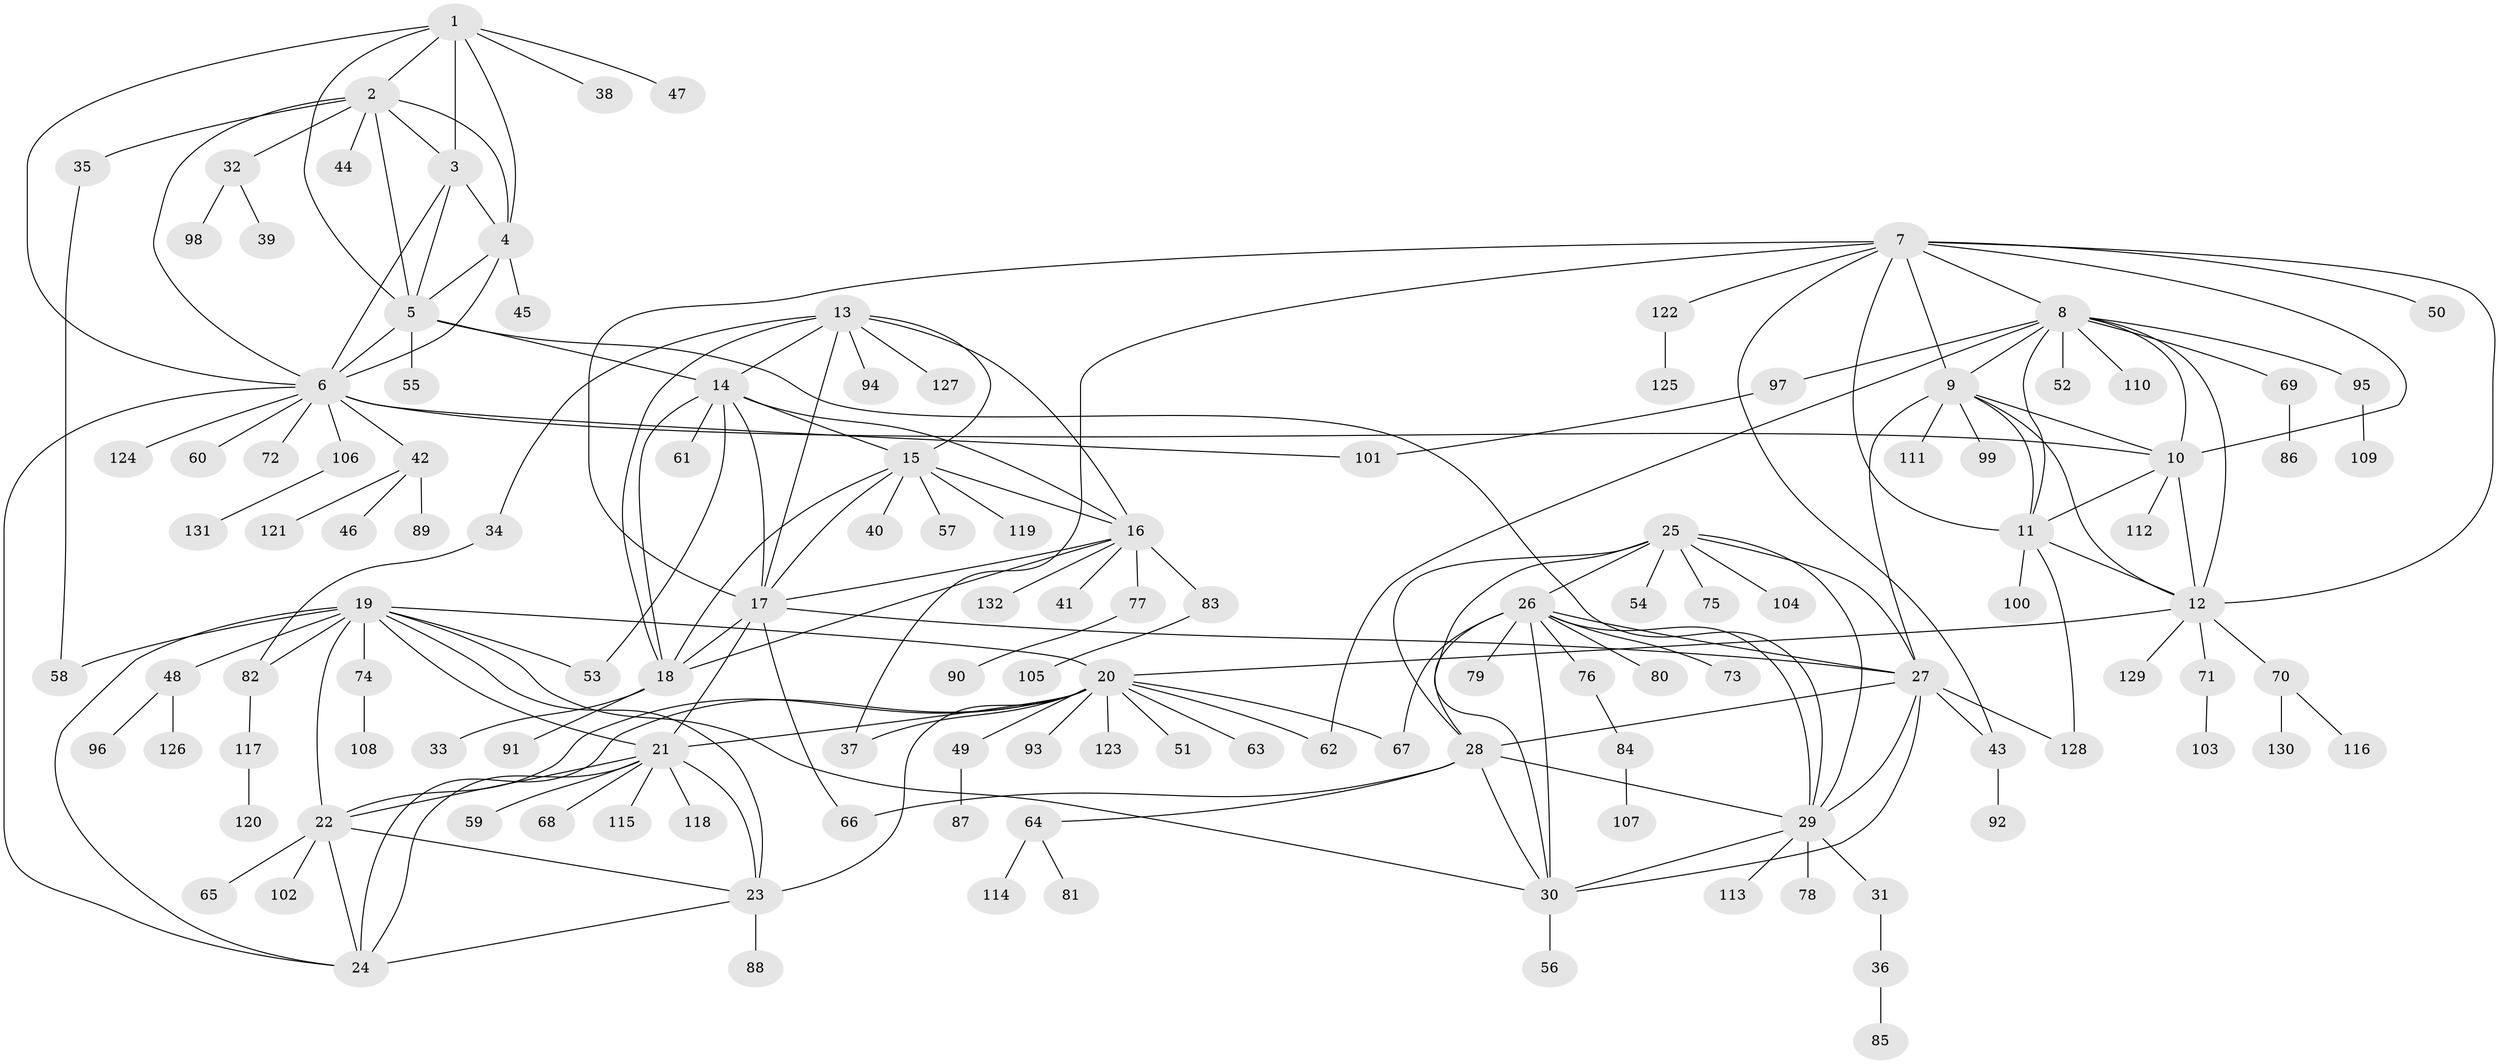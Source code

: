 // Generated by graph-tools (version 1.1) at 2025/26/03/09/25 03:26:37]
// undirected, 132 vertices, 197 edges
graph export_dot {
graph [start="1"]
  node [color=gray90,style=filled];
  1;
  2;
  3;
  4;
  5;
  6;
  7;
  8;
  9;
  10;
  11;
  12;
  13;
  14;
  15;
  16;
  17;
  18;
  19;
  20;
  21;
  22;
  23;
  24;
  25;
  26;
  27;
  28;
  29;
  30;
  31;
  32;
  33;
  34;
  35;
  36;
  37;
  38;
  39;
  40;
  41;
  42;
  43;
  44;
  45;
  46;
  47;
  48;
  49;
  50;
  51;
  52;
  53;
  54;
  55;
  56;
  57;
  58;
  59;
  60;
  61;
  62;
  63;
  64;
  65;
  66;
  67;
  68;
  69;
  70;
  71;
  72;
  73;
  74;
  75;
  76;
  77;
  78;
  79;
  80;
  81;
  82;
  83;
  84;
  85;
  86;
  87;
  88;
  89;
  90;
  91;
  92;
  93;
  94;
  95;
  96;
  97;
  98;
  99;
  100;
  101;
  102;
  103;
  104;
  105;
  106;
  107;
  108;
  109;
  110;
  111;
  112;
  113;
  114;
  115;
  116;
  117;
  118;
  119;
  120;
  121;
  122;
  123;
  124;
  125;
  126;
  127;
  128;
  129;
  130;
  131;
  132;
  1 -- 2;
  1 -- 3;
  1 -- 4;
  1 -- 5;
  1 -- 6;
  1 -- 38;
  1 -- 47;
  2 -- 3;
  2 -- 4;
  2 -- 5;
  2 -- 6;
  2 -- 32;
  2 -- 35;
  2 -- 44;
  3 -- 4;
  3 -- 5;
  3 -- 6;
  4 -- 5;
  4 -- 6;
  4 -- 45;
  5 -- 6;
  5 -- 14;
  5 -- 29;
  5 -- 55;
  6 -- 10;
  6 -- 24;
  6 -- 42;
  6 -- 60;
  6 -- 72;
  6 -- 101;
  6 -- 106;
  6 -- 124;
  7 -- 8;
  7 -- 9;
  7 -- 10;
  7 -- 11;
  7 -- 12;
  7 -- 17;
  7 -- 37;
  7 -- 43;
  7 -- 50;
  7 -- 122;
  8 -- 9;
  8 -- 10;
  8 -- 11;
  8 -- 12;
  8 -- 52;
  8 -- 62;
  8 -- 69;
  8 -- 95;
  8 -- 97;
  8 -- 110;
  9 -- 10;
  9 -- 11;
  9 -- 12;
  9 -- 27;
  9 -- 99;
  9 -- 111;
  10 -- 11;
  10 -- 12;
  10 -- 112;
  11 -- 12;
  11 -- 100;
  11 -- 128;
  12 -- 20;
  12 -- 70;
  12 -- 71;
  12 -- 129;
  13 -- 14;
  13 -- 15;
  13 -- 16;
  13 -- 17;
  13 -- 18;
  13 -- 34;
  13 -- 94;
  13 -- 127;
  14 -- 15;
  14 -- 16;
  14 -- 17;
  14 -- 18;
  14 -- 53;
  14 -- 61;
  15 -- 16;
  15 -- 17;
  15 -- 18;
  15 -- 40;
  15 -- 57;
  15 -- 119;
  16 -- 17;
  16 -- 18;
  16 -- 41;
  16 -- 77;
  16 -- 83;
  16 -- 132;
  17 -- 18;
  17 -- 21;
  17 -- 27;
  17 -- 66;
  18 -- 33;
  18 -- 91;
  19 -- 20;
  19 -- 21;
  19 -- 22;
  19 -- 23;
  19 -- 24;
  19 -- 30;
  19 -- 48;
  19 -- 53;
  19 -- 58;
  19 -- 74;
  19 -- 82;
  20 -- 21;
  20 -- 22;
  20 -- 23;
  20 -- 24;
  20 -- 37;
  20 -- 49;
  20 -- 51;
  20 -- 62;
  20 -- 63;
  20 -- 67;
  20 -- 93;
  20 -- 123;
  21 -- 22;
  21 -- 23;
  21 -- 24;
  21 -- 59;
  21 -- 68;
  21 -- 115;
  21 -- 118;
  22 -- 23;
  22 -- 24;
  22 -- 65;
  22 -- 102;
  23 -- 24;
  23 -- 88;
  25 -- 26;
  25 -- 27;
  25 -- 28;
  25 -- 29;
  25 -- 30;
  25 -- 54;
  25 -- 75;
  25 -- 104;
  26 -- 27;
  26 -- 28;
  26 -- 29;
  26 -- 30;
  26 -- 67;
  26 -- 73;
  26 -- 76;
  26 -- 79;
  26 -- 80;
  27 -- 28;
  27 -- 29;
  27 -- 30;
  27 -- 43;
  27 -- 128;
  28 -- 29;
  28 -- 30;
  28 -- 64;
  28 -- 66;
  29 -- 30;
  29 -- 31;
  29 -- 78;
  29 -- 113;
  30 -- 56;
  31 -- 36;
  32 -- 39;
  32 -- 98;
  34 -- 82;
  35 -- 58;
  36 -- 85;
  42 -- 46;
  42 -- 89;
  42 -- 121;
  43 -- 92;
  48 -- 96;
  48 -- 126;
  49 -- 87;
  64 -- 81;
  64 -- 114;
  69 -- 86;
  70 -- 116;
  70 -- 130;
  71 -- 103;
  74 -- 108;
  76 -- 84;
  77 -- 90;
  82 -- 117;
  83 -- 105;
  84 -- 107;
  95 -- 109;
  97 -- 101;
  106 -- 131;
  117 -- 120;
  122 -- 125;
}
